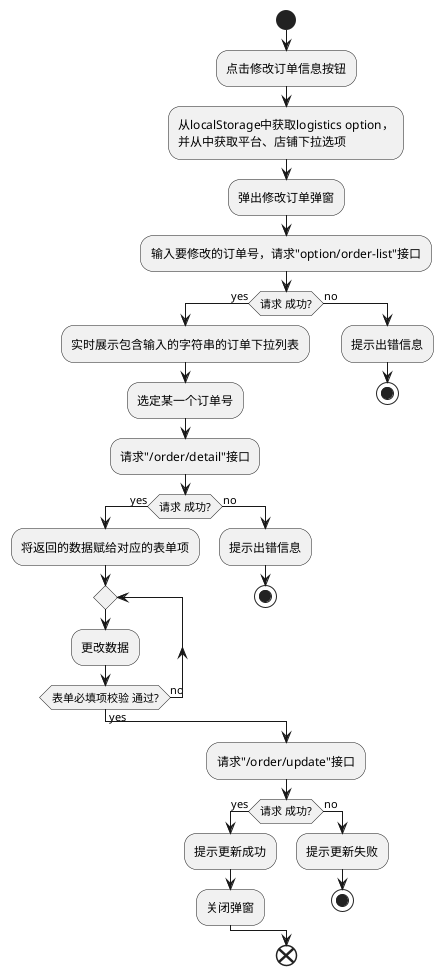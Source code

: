 @startuml

start
:点击修改订单信息按钮;
:从localStorage中获取logistics option，
并从中获取平台、店铺下拉选项;
:弹出修改订单弹窗;
:输入要修改的订单号，请求"option/order-list"接口;
 if(请求 成功?) then (yes)
    :实时展示包含输入的字符串的订单下拉列表;
    :选定某一个订单号;
    :请求"/order/detail"接口;
    if(请求 成功?) then (yes)
      :将返回的数据赋给对应的表单项;
      repeat
        :更改数据;
      repeat while(表单必填项校验 通过?) is (no) not (yes)
    else (no)
      :提示出错信息;
      stop
    endif
  else (no)
    :提示出错信息;
    stop
  endif
:请求"/order/update"接口;
if(请求 成功?) then (yes)
  :提示更新成功;
  :关闭弹窗;
else (no)
  :提示更新失败;
  stop
endif
end

@enduml
